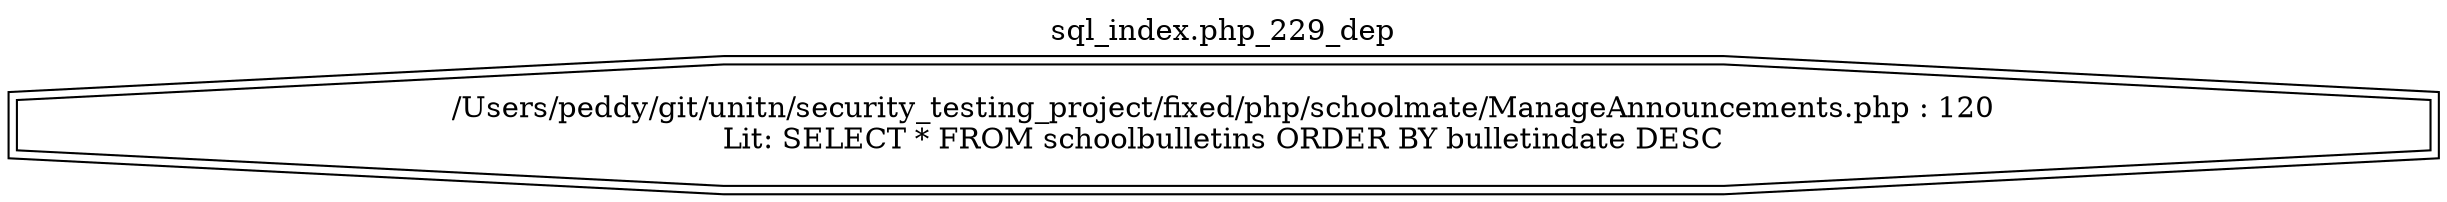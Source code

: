 digraph cfg {
  label="sql_index.php_229_dep";
  labelloc=t;
  n1 [shape=doubleoctagon, label="/Users/peddy/git/unitn/security_testing_project/fixed/php/schoolmate/ManageAnnouncements.php : 120\nLit: SELECT * FROM schoolbulletins ORDER BY bulletindate DESC\n"];
}
